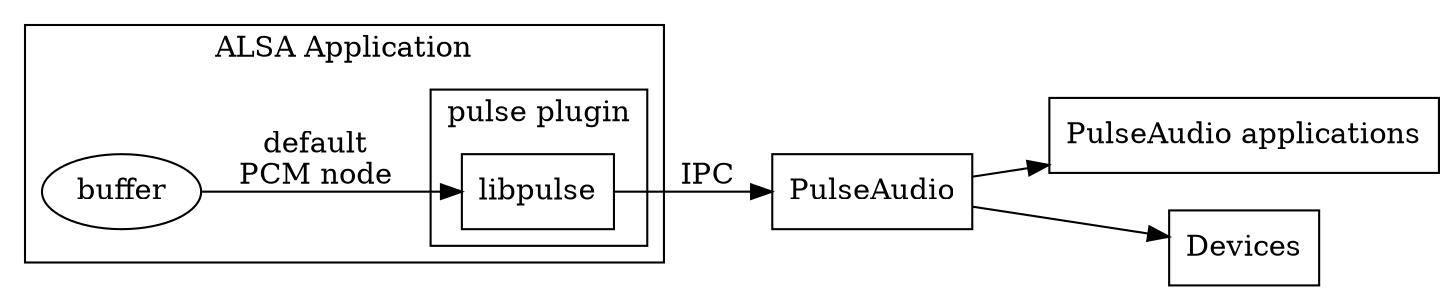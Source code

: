 digraph {
	rankdir = LR
	subgraph cluster_appl {
		label = "ALSA Application"

		appl_buf	[label = "buffer"]

		subgraph cluster_pulse {
			label = "pulse plugin"
			libpulse	[label = "libpulse", shape=box]
		}

	}

	PulseAudio	[shape = box]
	appl		[label = "PulseAudio applications", shape = box]
	device		[label = "Devices", shape = box]

	appl_buf	-> libpulse [label = "default\nPCM node"]
	libpulse	-> PulseAudio	[label = "IPC"]
	PulseAudio	-> appl
	PulseAudio	-> device
}
